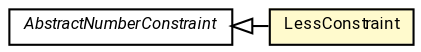 #!/usr/local/bin/dot
#
# Class diagram 
# Generated by UMLGraph version R5_7_2-60-g0e99a6 (http://www.spinellis.gr/umlgraph/)
#

digraph G {
	graph [fontnames="svg"]
	edge [fontname="Roboto",fontsize=7,labelfontname="Roboto",labelfontsize=7,color="black"];
	node [fontname="Roboto",fontcolor="black",fontsize=8,shape=plaintext,margin=0,width=0,height=0];
	nodesep=0.15;
	ranksep=0.25;
	rankdir=LR;
	// de.lmu.ifi.dbs.elki.utilities.optionhandling.constraints.AbstractNumberConstraint
	c6264813 [label=<<table title="de.lmu.ifi.dbs.elki.utilities.optionhandling.constraints.AbstractNumberConstraint" border="0" cellborder="1" cellspacing="0" cellpadding="2" href="AbstractNumberConstraint.html" target="_parent">
		<tr><td><table border="0" cellspacing="0" cellpadding="1">
		<tr><td align="center" balign="center"> <font face="Roboto"><i>AbstractNumberConstraint</i></font> </td></tr>
		</table></td></tr>
		</table>>, URL="AbstractNumberConstraint.html"];
	// de.lmu.ifi.dbs.elki.utilities.optionhandling.constraints.LessConstraint
	c6264815 [label=<<table title="de.lmu.ifi.dbs.elki.utilities.optionhandling.constraints.LessConstraint" border="0" cellborder="1" cellspacing="0" cellpadding="2" bgcolor="lemonChiffon" href="LessConstraint.html" target="_parent">
		<tr><td><table border="0" cellspacing="0" cellpadding="1">
		<tr><td align="center" balign="center"> <font face="Roboto">LessConstraint</font> </td></tr>
		</table></td></tr>
		</table>>, URL="LessConstraint.html"];
	// de.lmu.ifi.dbs.elki.utilities.optionhandling.constraints.LessConstraint extends de.lmu.ifi.dbs.elki.utilities.optionhandling.constraints.AbstractNumberConstraint
	c6264813 -> c6264815 [arrowtail=empty,dir=back,weight=10];
}

